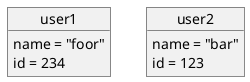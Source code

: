 @startuml o1
object user1 {
  name = "foor"
  id = 234
}
object user2 {
  name = "bar"
  id = 123
}
@enduml